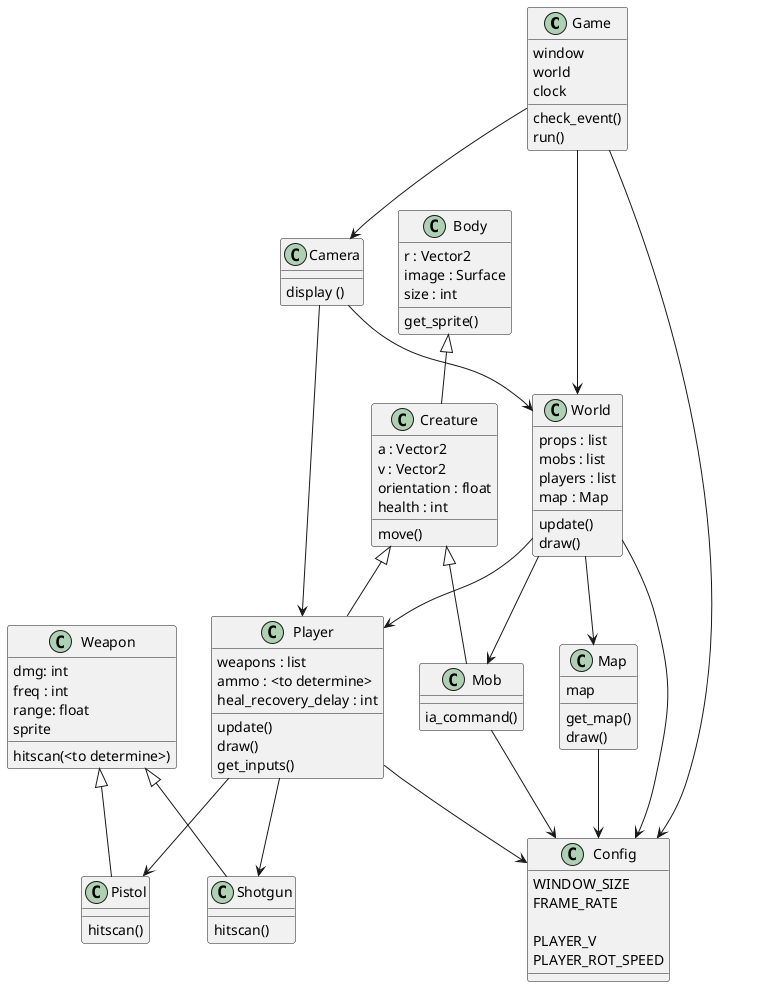 @startuml game

class Game {
    window
    world
    clock
    check_event()
    run()
}

class Weapon {
    dmg: int
    freq : int
    range: float
    sprite
    
    hitscan(<to determine>)
}

class Pistol {
    hitscan()
}

class Shotgun {
    hitscan()
}

class Body {
    r : Vector2
    image : Surface
    size : int
    get_sprite()
}

class Creature {
    a : Vector2
    v : Vector2
    orientation : float
    health : int
    move()
}

class Player {
    weapons : list
    ammo : <to determine>
    heal_recovery_delay : int

    update()
    draw()
    get_inputs()
}

class Mob {
    ia_command()
}

class Map {
    map 
    get_map()
    draw()
}

class World {
    props : list
    mobs : list
    players : list
    map : Map
    
    update()
    draw()
}

class Camera {
    display ()
}

class Config {
    WINDOW_SIZE
    FRAME_RATE

    PLAYER_V
    PLAYER_ROT_SPEED
}

Game --> World
Game --> Config
Game --> Camera

Camera --> Player
Camera --> World

Body <|-- Creature

Weapon <|-- Shotgun
Weapon <|-- Pistol

Creature <|-- Player
Creature <|-- Mob

Player --> Config
Player --> Pistol
Player --> Shotgun

Mob --> Config

World --> Map
World --> Player
World --> Mob
World --> Config

Map --> Config

@enduml

